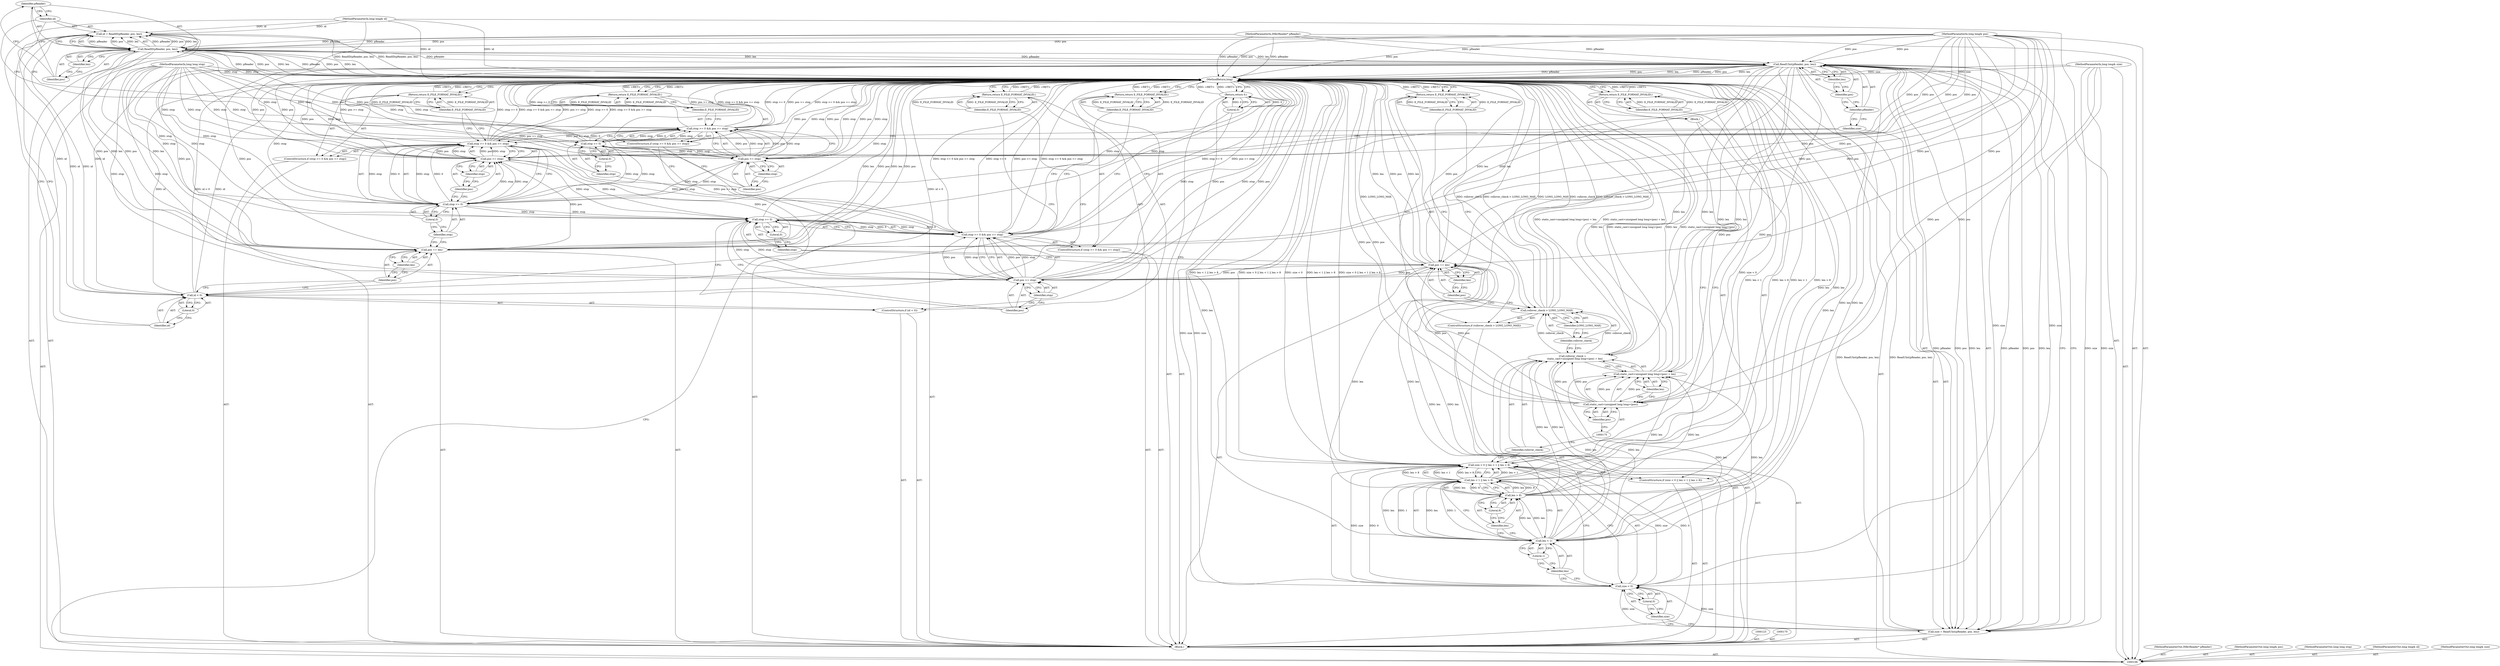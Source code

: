 digraph "0_Android_cc274e2abe8b2a6698a5c47d8aa4bb45f1f9538d_51" {
"1000127" [label="(Identifier,pReader)"];
"1000124" [label="(Call,id = ReadID(pReader, pos, len))"];
"1000125" [label="(Identifier,id)"];
"1000128" [label="(Identifier,pos)"];
"1000129" [label="(Identifier,len)"];
"1000126" [label="(Call,ReadID(pReader, pos, len))"];
"1000133" [label="(Literal,0)"];
"1000130" [label="(ControlStructure,if (id < 0))"];
"1000131" [label="(Call,id < 0)"];
"1000132" [label="(Identifier,id)"];
"1000135" [label="(Identifier,E_FILE_FORMAT_INVALID)"];
"1000134" [label="(Return,return E_FILE_FORMAT_INVALID;)"];
"1000138" [label="(Identifier,len)"];
"1000136" [label="(Call,pos += len)"];
"1000137" [label="(Identifier,pos)"];
"1000143" [label="(Literal,0)"];
"1000144" [label="(Call,pos >= stop)"];
"1000145" [label="(Identifier,pos)"];
"1000139" [label="(ControlStructure,if (stop >= 0 && pos >= stop))"];
"1000146" [label="(Identifier,stop)"];
"1000140" [label="(Call,stop >= 0 && pos >= stop)"];
"1000141" [label="(Call,stop >= 0)"];
"1000142" [label="(Identifier,stop)"];
"1000148" [label="(Identifier,E_FILE_FORMAT_INVALID)"];
"1000147" [label="(Return,return E_FILE_FORMAT_INVALID;)"];
"1000199" [label="(MethodReturn,long)"];
"1000107" [label="(MethodParameterIn,IMkvReader* pReader)"];
"1000266" [label="(MethodParameterOut,IMkvReader* pReader)"];
"1000108" [label="(MethodParameterIn,long long& pos)"];
"1000267" [label="(MethodParameterOut,long long& pos)"];
"1000151" [label="(Call,ReadUInt(pReader, pos, len))"];
"1000152" [label="(Identifier,pReader)"];
"1000153" [label="(Identifier,pos)"];
"1000149" [label="(Call,size = ReadUInt(pReader, pos, len))"];
"1000150" [label="(Identifier,size)"];
"1000154" [label="(Identifier,len)"];
"1000159" [label="(Literal,0)"];
"1000160" [label="(Call,len < 1 || len > 8)"];
"1000161" [label="(Call,len < 1)"];
"1000162" [label="(Identifier,len)"];
"1000155" [label="(ControlStructure,if (size < 0 || len < 1 || len > 8))"];
"1000163" [label="(Literal,1)"];
"1000164" [label="(Call,len > 8)"];
"1000165" [label="(Identifier,len)"];
"1000166" [label="(Literal,8)"];
"1000167" [label="(Block,)"];
"1000156" [label="(Call,size < 0 || len < 1 || len > 8)"];
"1000157" [label="(Call,size < 0)"];
"1000158" [label="(Identifier,size)"];
"1000169" [label="(Identifier,E_FILE_FORMAT_INVALID)"];
"1000168" [label="(Return,return E_FILE_FORMAT_INVALID;)"];
"1000171" [label="(Call,rollover_check =\n      static_cast<unsigned long long>(pos) + len)"];
"1000172" [label="(Identifier,rollover_check)"];
"1000109" [label="(MethodParameterIn,long long stop)"];
"1000268" [label="(MethodParameterOut,long long stop)"];
"1000110" [label="(MethodParameterIn,long long& id)"];
"1000269" [label="(MethodParameterOut,long long& id)"];
"1000176" [label="(Identifier,pos)"];
"1000177" [label="(Identifier,len)"];
"1000173" [label="(Call,static_cast<unsigned long long>(pos) + len)"];
"1000174" [label="(Call,static_cast<unsigned long long>(pos))"];
"1000178" [label="(ControlStructure,if (rollover_check > LONG_LONG_MAX))"];
"1000181" [label="(Identifier,LONG_LONG_MAX)"];
"1000179" [label="(Call,rollover_check > LONG_LONG_MAX)"];
"1000180" [label="(Identifier,rollover_check)"];
"1000183" [label="(Identifier,E_FILE_FORMAT_INVALID)"];
"1000182" [label="(Return,return E_FILE_FORMAT_INVALID;)"];
"1000186" [label="(Identifier,len)"];
"1000184" [label="(Call,pos += len)"];
"1000185" [label="(Identifier,pos)"];
"1000191" [label="(Literal,0)"];
"1000192" [label="(Call,pos >= stop)"];
"1000193" [label="(Identifier,pos)"];
"1000187" [label="(ControlStructure,if (stop >= 0 && pos >= stop))"];
"1000194" [label="(Identifier,stop)"];
"1000188" [label="(Call,stop >= 0 && pos >= stop)"];
"1000189" [label="(Call,stop >= 0)"];
"1000190" [label="(Identifier,stop)"];
"1000196" [label="(Identifier,E_FILE_FORMAT_INVALID)"];
"1000195" [label="(Return,return E_FILE_FORMAT_INVALID;)"];
"1000111" [label="(MethodParameterIn,long long& size)"];
"1000270" [label="(MethodParameterOut,long long& size)"];
"1000112" [label="(Block,)"];
"1000198" [label="(Literal,0)"];
"1000197" [label="(Return,return 0;)"];
"1000117" [label="(Literal,0)"];
"1000118" [label="(Call,pos >= stop)"];
"1000119" [label="(Identifier,pos)"];
"1000113" [label="(ControlStructure,if (stop >= 0 && pos >= stop))"];
"1000120" [label="(Identifier,stop)"];
"1000114" [label="(Call,stop >= 0 && pos >= stop)"];
"1000115" [label="(Call,stop >= 0)"];
"1000116" [label="(Identifier,stop)"];
"1000122" [label="(Identifier,E_FILE_FORMAT_INVALID)"];
"1000121" [label="(Return,return E_FILE_FORMAT_INVALID;)"];
"1000127" -> "1000126"  [label="AST: "];
"1000127" -> "1000125"  [label="CFG: "];
"1000128" -> "1000127"  [label="CFG: "];
"1000124" -> "1000112"  [label="AST: "];
"1000124" -> "1000126"  [label="CFG: "];
"1000125" -> "1000124"  [label="AST: "];
"1000126" -> "1000124"  [label="AST: "];
"1000132" -> "1000124"  [label="CFG: "];
"1000124" -> "1000199"  [label="DDG: ReadID(pReader, pos, len)"];
"1000126" -> "1000124"  [label="DDG: pReader"];
"1000126" -> "1000124"  [label="DDG: pos"];
"1000126" -> "1000124"  [label="DDG: len"];
"1000110" -> "1000124"  [label="DDG: id"];
"1000124" -> "1000131"  [label="DDG: id"];
"1000125" -> "1000124"  [label="AST: "];
"1000125" -> "1000114"  [label="CFG: "];
"1000127" -> "1000125"  [label="CFG: "];
"1000128" -> "1000126"  [label="AST: "];
"1000128" -> "1000127"  [label="CFG: "];
"1000129" -> "1000128"  [label="CFG: "];
"1000129" -> "1000126"  [label="AST: "];
"1000129" -> "1000128"  [label="CFG: "];
"1000126" -> "1000129"  [label="CFG: "];
"1000126" -> "1000124"  [label="AST: "];
"1000126" -> "1000129"  [label="CFG: "];
"1000127" -> "1000126"  [label="AST: "];
"1000128" -> "1000126"  [label="AST: "];
"1000129" -> "1000126"  [label="AST: "];
"1000124" -> "1000126"  [label="CFG: "];
"1000126" -> "1000199"  [label="DDG: len"];
"1000126" -> "1000199"  [label="DDG: pReader"];
"1000126" -> "1000199"  [label="DDG: pos"];
"1000126" -> "1000124"  [label="DDG: pReader"];
"1000126" -> "1000124"  [label="DDG: pos"];
"1000126" -> "1000124"  [label="DDG: len"];
"1000107" -> "1000126"  [label="DDG: pReader"];
"1000118" -> "1000126"  [label="DDG: pos"];
"1000108" -> "1000126"  [label="DDG: pos"];
"1000126" -> "1000136"  [label="DDG: len"];
"1000126" -> "1000136"  [label="DDG: pos"];
"1000126" -> "1000151"  [label="DDG: pReader"];
"1000126" -> "1000151"  [label="DDG: len"];
"1000133" -> "1000131"  [label="AST: "];
"1000133" -> "1000132"  [label="CFG: "];
"1000131" -> "1000133"  [label="CFG: "];
"1000130" -> "1000112"  [label="AST: "];
"1000131" -> "1000130"  [label="AST: "];
"1000134" -> "1000130"  [label="AST: "];
"1000131" -> "1000130"  [label="AST: "];
"1000131" -> "1000133"  [label="CFG: "];
"1000132" -> "1000131"  [label="AST: "];
"1000133" -> "1000131"  [label="AST: "];
"1000135" -> "1000131"  [label="CFG: "];
"1000137" -> "1000131"  [label="CFG: "];
"1000131" -> "1000199"  [label="DDG: id"];
"1000131" -> "1000199"  [label="DDG: id < 0"];
"1000124" -> "1000131"  [label="DDG: id"];
"1000110" -> "1000131"  [label="DDG: id"];
"1000132" -> "1000131"  [label="AST: "];
"1000132" -> "1000124"  [label="CFG: "];
"1000133" -> "1000132"  [label="CFG: "];
"1000135" -> "1000134"  [label="AST: "];
"1000135" -> "1000131"  [label="CFG: "];
"1000134" -> "1000135"  [label="CFG: "];
"1000135" -> "1000134"  [label="DDG: E_FILE_FORMAT_INVALID"];
"1000134" -> "1000130"  [label="AST: "];
"1000134" -> "1000135"  [label="CFG: "];
"1000135" -> "1000134"  [label="AST: "];
"1000199" -> "1000134"  [label="CFG: "];
"1000134" -> "1000199"  [label="DDG: <RET>"];
"1000135" -> "1000134"  [label="DDG: E_FILE_FORMAT_INVALID"];
"1000138" -> "1000136"  [label="AST: "];
"1000138" -> "1000137"  [label="CFG: "];
"1000136" -> "1000138"  [label="CFG: "];
"1000136" -> "1000112"  [label="AST: "];
"1000136" -> "1000138"  [label="CFG: "];
"1000137" -> "1000136"  [label="AST: "];
"1000138" -> "1000136"  [label="AST: "];
"1000142" -> "1000136"  [label="CFG: "];
"1000136" -> "1000199"  [label="DDG: len"];
"1000136" -> "1000199"  [label="DDG: pos"];
"1000126" -> "1000136"  [label="DDG: len"];
"1000126" -> "1000136"  [label="DDG: pos"];
"1000108" -> "1000136"  [label="DDG: pos"];
"1000136" -> "1000144"  [label="DDG: pos"];
"1000136" -> "1000151"  [label="DDG: pos"];
"1000137" -> "1000136"  [label="AST: "];
"1000137" -> "1000131"  [label="CFG: "];
"1000138" -> "1000137"  [label="CFG: "];
"1000143" -> "1000141"  [label="AST: "];
"1000143" -> "1000142"  [label="CFG: "];
"1000141" -> "1000143"  [label="CFG: "];
"1000144" -> "1000140"  [label="AST: "];
"1000144" -> "1000146"  [label="CFG: "];
"1000145" -> "1000144"  [label="AST: "];
"1000146" -> "1000144"  [label="AST: "];
"1000140" -> "1000144"  [label="CFG: "];
"1000144" -> "1000199"  [label="DDG: pos"];
"1000144" -> "1000199"  [label="DDG: stop"];
"1000144" -> "1000140"  [label="DDG: pos"];
"1000144" -> "1000140"  [label="DDG: stop"];
"1000136" -> "1000144"  [label="DDG: pos"];
"1000108" -> "1000144"  [label="DDG: pos"];
"1000141" -> "1000144"  [label="DDG: stop"];
"1000109" -> "1000144"  [label="DDG: stop"];
"1000144" -> "1000151"  [label="DDG: pos"];
"1000144" -> "1000189"  [label="DDG: stop"];
"1000145" -> "1000144"  [label="AST: "];
"1000145" -> "1000141"  [label="CFG: "];
"1000146" -> "1000145"  [label="CFG: "];
"1000139" -> "1000112"  [label="AST: "];
"1000140" -> "1000139"  [label="AST: "];
"1000147" -> "1000139"  [label="AST: "];
"1000146" -> "1000144"  [label="AST: "];
"1000146" -> "1000145"  [label="CFG: "];
"1000144" -> "1000146"  [label="CFG: "];
"1000140" -> "1000139"  [label="AST: "];
"1000140" -> "1000141"  [label="CFG: "];
"1000140" -> "1000144"  [label="CFG: "];
"1000141" -> "1000140"  [label="AST: "];
"1000144" -> "1000140"  [label="AST: "];
"1000148" -> "1000140"  [label="CFG: "];
"1000150" -> "1000140"  [label="CFG: "];
"1000140" -> "1000199"  [label="DDG: stop >= 0"];
"1000140" -> "1000199"  [label="DDG: stop >= 0 && pos >= stop"];
"1000140" -> "1000199"  [label="DDG: pos >= stop"];
"1000141" -> "1000140"  [label="DDG: stop"];
"1000141" -> "1000140"  [label="DDG: 0"];
"1000144" -> "1000140"  [label="DDG: pos"];
"1000144" -> "1000140"  [label="DDG: stop"];
"1000114" -> "1000140"  [label="DDG: pos >= stop"];
"1000140" -> "1000188"  [label="DDG: pos >= stop"];
"1000141" -> "1000140"  [label="AST: "];
"1000141" -> "1000143"  [label="CFG: "];
"1000142" -> "1000141"  [label="AST: "];
"1000143" -> "1000141"  [label="AST: "];
"1000145" -> "1000141"  [label="CFG: "];
"1000140" -> "1000141"  [label="CFG: "];
"1000141" -> "1000199"  [label="DDG: stop"];
"1000141" -> "1000140"  [label="DDG: stop"];
"1000141" -> "1000140"  [label="DDG: 0"];
"1000118" -> "1000141"  [label="DDG: stop"];
"1000115" -> "1000141"  [label="DDG: stop"];
"1000109" -> "1000141"  [label="DDG: stop"];
"1000141" -> "1000144"  [label="DDG: stop"];
"1000141" -> "1000189"  [label="DDG: stop"];
"1000142" -> "1000141"  [label="AST: "];
"1000142" -> "1000136"  [label="CFG: "];
"1000143" -> "1000142"  [label="CFG: "];
"1000148" -> "1000147"  [label="AST: "];
"1000148" -> "1000140"  [label="CFG: "];
"1000147" -> "1000148"  [label="CFG: "];
"1000148" -> "1000147"  [label="DDG: E_FILE_FORMAT_INVALID"];
"1000147" -> "1000139"  [label="AST: "];
"1000147" -> "1000148"  [label="CFG: "];
"1000148" -> "1000147"  [label="AST: "];
"1000199" -> "1000147"  [label="CFG: "];
"1000147" -> "1000199"  [label="DDG: <RET>"];
"1000148" -> "1000147"  [label="DDG: E_FILE_FORMAT_INVALID"];
"1000199" -> "1000106"  [label="AST: "];
"1000199" -> "1000121"  [label="CFG: "];
"1000199" -> "1000134"  [label="CFG: "];
"1000199" -> "1000147"  [label="CFG: "];
"1000199" -> "1000168"  [label="CFG: "];
"1000199" -> "1000182"  [label="CFG: "];
"1000199" -> "1000195"  [label="CFG: "];
"1000199" -> "1000197"  [label="CFG: "];
"1000168" -> "1000199"  [label="DDG: <RET>"];
"1000147" -> "1000199"  [label="DDG: <RET>"];
"1000197" -> "1000199"  [label="DDG: <RET>"];
"1000121" -> "1000199"  [label="DDG: <RET>"];
"1000195" -> "1000199"  [label="DDG: <RET>"];
"1000182" -> "1000199"  [label="DDG: <RET>"];
"1000188" -> "1000199"  [label="DDG: stop >= 0 && pos >= stop"];
"1000188" -> "1000199"  [label="DDG: stop >= 0"];
"1000188" -> "1000199"  [label="DDG: pos >= stop"];
"1000141" -> "1000199"  [label="DDG: stop"];
"1000192" -> "1000199"  [label="DDG: stop"];
"1000192" -> "1000199"  [label="DDG: pos"];
"1000108" -> "1000199"  [label="DDG: pos"];
"1000184" -> "1000199"  [label="DDG: pos"];
"1000184" -> "1000199"  [label="DDG: len"];
"1000189" -> "1000199"  [label="DDG: stop"];
"1000156" -> "1000199"  [label="DDG: size < 0"];
"1000156" -> "1000199"  [label="DDG: len < 1 || len > 8"];
"1000156" -> "1000199"  [label="DDG: size < 0 || len < 1 || len > 8"];
"1000179" -> "1000199"  [label="DDG: rollover_check > LONG_LONG_MAX"];
"1000179" -> "1000199"  [label="DDG: LONG_LONG_MAX"];
"1000179" -> "1000199"  [label="DDG: rollover_check"];
"1000114" -> "1000199"  [label="DDG: pos >= stop"];
"1000114" -> "1000199"  [label="DDG: stop >= 0 && pos >= stop"];
"1000114" -> "1000199"  [label="DDG: stop >= 0"];
"1000151" -> "1000199"  [label="DDG: len"];
"1000151" -> "1000199"  [label="DDG: pReader"];
"1000151" -> "1000199"  [label="DDG: pos"];
"1000173" -> "1000199"  [label="DDG: len"];
"1000173" -> "1000199"  [label="DDG: static_cast<unsigned long long>(pos)"];
"1000118" -> "1000199"  [label="DDG: pos"];
"1000118" -> "1000199"  [label="DDG: stop"];
"1000160" -> "1000199"  [label="DDG: len > 8"];
"1000160" -> "1000199"  [label="DDG: len < 1"];
"1000124" -> "1000199"  [label="DDG: ReadID(pReader, pos, len)"];
"1000107" -> "1000199"  [label="DDG: pReader"];
"1000149" -> "1000199"  [label="DDG: ReadUInt(pReader, pos, len)"];
"1000131" -> "1000199"  [label="DDG: id"];
"1000131" -> "1000199"  [label="DDG: id < 0"];
"1000140" -> "1000199"  [label="DDG: stop >= 0"];
"1000140" -> "1000199"  [label="DDG: stop >= 0 && pos >= stop"];
"1000140" -> "1000199"  [label="DDG: pos >= stop"];
"1000126" -> "1000199"  [label="DDG: len"];
"1000126" -> "1000199"  [label="DDG: pReader"];
"1000126" -> "1000199"  [label="DDG: pos"];
"1000157" -> "1000199"  [label="DDG: size"];
"1000174" -> "1000199"  [label="DDG: pos"];
"1000110" -> "1000199"  [label="DDG: id"];
"1000171" -> "1000199"  [label="DDG: static_cast<unsigned long long>(pos) + len"];
"1000144" -> "1000199"  [label="DDG: pos"];
"1000144" -> "1000199"  [label="DDG: stop"];
"1000136" -> "1000199"  [label="DDG: len"];
"1000136" -> "1000199"  [label="DDG: pos"];
"1000161" -> "1000199"  [label="DDG: len"];
"1000115" -> "1000199"  [label="DDG: stop"];
"1000111" -> "1000199"  [label="DDG: size"];
"1000109" -> "1000199"  [label="DDG: stop"];
"1000164" -> "1000199"  [label="DDG: len"];
"1000134" -> "1000199"  [label="DDG: <RET>"];
"1000107" -> "1000106"  [label="AST: "];
"1000107" -> "1000199"  [label="DDG: pReader"];
"1000107" -> "1000126"  [label="DDG: pReader"];
"1000107" -> "1000151"  [label="DDG: pReader"];
"1000266" -> "1000106"  [label="AST: "];
"1000108" -> "1000106"  [label="AST: "];
"1000108" -> "1000199"  [label="DDG: pos"];
"1000108" -> "1000118"  [label="DDG: pos"];
"1000108" -> "1000126"  [label="DDG: pos"];
"1000108" -> "1000136"  [label="DDG: pos"];
"1000108" -> "1000144"  [label="DDG: pos"];
"1000108" -> "1000151"  [label="DDG: pos"];
"1000108" -> "1000174"  [label="DDG: pos"];
"1000108" -> "1000184"  [label="DDG: pos"];
"1000108" -> "1000192"  [label="DDG: pos"];
"1000267" -> "1000106"  [label="AST: "];
"1000151" -> "1000149"  [label="AST: "];
"1000151" -> "1000154"  [label="CFG: "];
"1000152" -> "1000151"  [label="AST: "];
"1000153" -> "1000151"  [label="AST: "];
"1000154" -> "1000151"  [label="AST: "];
"1000149" -> "1000151"  [label="CFG: "];
"1000151" -> "1000199"  [label="DDG: len"];
"1000151" -> "1000199"  [label="DDG: pReader"];
"1000151" -> "1000199"  [label="DDG: pos"];
"1000151" -> "1000149"  [label="DDG: pReader"];
"1000151" -> "1000149"  [label="DDG: pos"];
"1000151" -> "1000149"  [label="DDG: len"];
"1000126" -> "1000151"  [label="DDG: pReader"];
"1000126" -> "1000151"  [label="DDG: len"];
"1000107" -> "1000151"  [label="DDG: pReader"];
"1000144" -> "1000151"  [label="DDG: pos"];
"1000136" -> "1000151"  [label="DDG: pos"];
"1000108" -> "1000151"  [label="DDG: pos"];
"1000151" -> "1000161"  [label="DDG: len"];
"1000151" -> "1000171"  [label="DDG: len"];
"1000151" -> "1000174"  [label="DDG: pos"];
"1000151" -> "1000173"  [label="DDG: len"];
"1000151" -> "1000184"  [label="DDG: len"];
"1000152" -> "1000151"  [label="AST: "];
"1000152" -> "1000150"  [label="CFG: "];
"1000153" -> "1000152"  [label="CFG: "];
"1000153" -> "1000151"  [label="AST: "];
"1000153" -> "1000152"  [label="CFG: "];
"1000154" -> "1000153"  [label="CFG: "];
"1000149" -> "1000112"  [label="AST: "];
"1000149" -> "1000151"  [label="CFG: "];
"1000150" -> "1000149"  [label="AST: "];
"1000151" -> "1000149"  [label="AST: "];
"1000158" -> "1000149"  [label="CFG: "];
"1000149" -> "1000199"  [label="DDG: ReadUInt(pReader, pos, len)"];
"1000151" -> "1000149"  [label="DDG: pReader"];
"1000151" -> "1000149"  [label="DDG: pos"];
"1000151" -> "1000149"  [label="DDG: len"];
"1000111" -> "1000149"  [label="DDG: size"];
"1000149" -> "1000157"  [label="DDG: size"];
"1000150" -> "1000149"  [label="AST: "];
"1000150" -> "1000140"  [label="CFG: "];
"1000152" -> "1000150"  [label="CFG: "];
"1000154" -> "1000151"  [label="AST: "];
"1000154" -> "1000153"  [label="CFG: "];
"1000151" -> "1000154"  [label="CFG: "];
"1000159" -> "1000157"  [label="AST: "];
"1000159" -> "1000158"  [label="CFG: "];
"1000157" -> "1000159"  [label="CFG: "];
"1000160" -> "1000156"  [label="AST: "];
"1000160" -> "1000161"  [label="CFG: "];
"1000160" -> "1000164"  [label="CFG: "];
"1000161" -> "1000160"  [label="AST: "];
"1000164" -> "1000160"  [label="AST: "];
"1000156" -> "1000160"  [label="CFG: "];
"1000160" -> "1000199"  [label="DDG: len > 8"];
"1000160" -> "1000199"  [label="DDG: len < 1"];
"1000160" -> "1000156"  [label="DDG: len < 1"];
"1000160" -> "1000156"  [label="DDG: len > 8"];
"1000161" -> "1000160"  [label="DDG: len"];
"1000161" -> "1000160"  [label="DDG: 1"];
"1000164" -> "1000160"  [label="DDG: len"];
"1000164" -> "1000160"  [label="DDG: 8"];
"1000161" -> "1000160"  [label="AST: "];
"1000161" -> "1000163"  [label="CFG: "];
"1000162" -> "1000161"  [label="AST: "];
"1000163" -> "1000161"  [label="AST: "];
"1000165" -> "1000161"  [label="CFG: "];
"1000160" -> "1000161"  [label="CFG: "];
"1000161" -> "1000199"  [label="DDG: len"];
"1000161" -> "1000160"  [label="DDG: len"];
"1000161" -> "1000160"  [label="DDG: 1"];
"1000151" -> "1000161"  [label="DDG: len"];
"1000161" -> "1000164"  [label="DDG: len"];
"1000161" -> "1000171"  [label="DDG: len"];
"1000161" -> "1000173"  [label="DDG: len"];
"1000161" -> "1000184"  [label="DDG: len"];
"1000162" -> "1000161"  [label="AST: "];
"1000162" -> "1000157"  [label="CFG: "];
"1000163" -> "1000162"  [label="CFG: "];
"1000155" -> "1000112"  [label="AST: "];
"1000156" -> "1000155"  [label="AST: "];
"1000167" -> "1000155"  [label="AST: "];
"1000163" -> "1000161"  [label="AST: "];
"1000163" -> "1000162"  [label="CFG: "];
"1000161" -> "1000163"  [label="CFG: "];
"1000164" -> "1000160"  [label="AST: "];
"1000164" -> "1000166"  [label="CFG: "];
"1000165" -> "1000164"  [label="AST: "];
"1000166" -> "1000164"  [label="AST: "];
"1000160" -> "1000164"  [label="CFG: "];
"1000164" -> "1000199"  [label="DDG: len"];
"1000164" -> "1000160"  [label="DDG: len"];
"1000164" -> "1000160"  [label="DDG: 8"];
"1000161" -> "1000164"  [label="DDG: len"];
"1000164" -> "1000171"  [label="DDG: len"];
"1000164" -> "1000173"  [label="DDG: len"];
"1000164" -> "1000184"  [label="DDG: len"];
"1000165" -> "1000164"  [label="AST: "];
"1000165" -> "1000161"  [label="CFG: "];
"1000166" -> "1000165"  [label="CFG: "];
"1000166" -> "1000164"  [label="AST: "];
"1000166" -> "1000165"  [label="CFG: "];
"1000164" -> "1000166"  [label="CFG: "];
"1000167" -> "1000155"  [label="AST: "];
"1000168" -> "1000167"  [label="AST: "];
"1000156" -> "1000155"  [label="AST: "];
"1000156" -> "1000157"  [label="CFG: "];
"1000156" -> "1000160"  [label="CFG: "];
"1000157" -> "1000156"  [label="AST: "];
"1000160" -> "1000156"  [label="AST: "];
"1000169" -> "1000156"  [label="CFG: "];
"1000172" -> "1000156"  [label="CFG: "];
"1000156" -> "1000199"  [label="DDG: size < 0"];
"1000156" -> "1000199"  [label="DDG: len < 1 || len > 8"];
"1000156" -> "1000199"  [label="DDG: size < 0 || len < 1 || len > 8"];
"1000157" -> "1000156"  [label="DDG: size"];
"1000157" -> "1000156"  [label="DDG: 0"];
"1000160" -> "1000156"  [label="DDG: len < 1"];
"1000160" -> "1000156"  [label="DDG: len > 8"];
"1000157" -> "1000156"  [label="AST: "];
"1000157" -> "1000159"  [label="CFG: "];
"1000158" -> "1000157"  [label="AST: "];
"1000159" -> "1000157"  [label="AST: "];
"1000162" -> "1000157"  [label="CFG: "];
"1000156" -> "1000157"  [label="CFG: "];
"1000157" -> "1000199"  [label="DDG: size"];
"1000157" -> "1000156"  [label="DDG: size"];
"1000157" -> "1000156"  [label="DDG: 0"];
"1000149" -> "1000157"  [label="DDG: size"];
"1000111" -> "1000157"  [label="DDG: size"];
"1000158" -> "1000157"  [label="AST: "];
"1000158" -> "1000149"  [label="CFG: "];
"1000159" -> "1000158"  [label="CFG: "];
"1000169" -> "1000168"  [label="AST: "];
"1000169" -> "1000156"  [label="CFG: "];
"1000168" -> "1000169"  [label="CFG: "];
"1000169" -> "1000168"  [label="DDG: E_FILE_FORMAT_INVALID"];
"1000168" -> "1000167"  [label="AST: "];
"1000168" -> "1000169"  [label="CFG: "];
"1000169" -> "1000168"  [label="AST: "];
"1000199" -> "1000168"  [label="CFG: "];
"1000168" -> "1000199"  [label="DDG: <RET>"];
"1000169" -> "1000168"  [label="DDG: E_FILE_FORMAT_INVALID"];
"1000171" -> "1000112"  [label="AST: "];
"1000171" -> "1000173"  [label="CFG: "];
"1000172" -> "1000171"  [label="AST: "];
"1000173" -> "1000171"  [label="AST: "];
"1000180" -> "1000171"  [label="CFG: "];
"1000171" -> "1000199"  [label="DDG: static_cast<unsigned long long>(pos) + len"];
"1000174" -> "1000171"  [label="DDG: pos"];
"1000151" -> "1000171"  [label="DDG: len"];
"1000161" -> "1000171"  [label="DDG: len"];
"1000164" -> "1000171"  [label="DDG: len"];
"1000171" -> "1000179"  [label="DDG: rollover_check"];
"1000172" -> "1000171"  [label="AST: "];
"1000172" -> "1000156"  [label="CFG: "];
"1000175" -> "1000172"  [label="CFG: "];
"1000109" -> "1000106"  [label="AST: "];
"1000109" -> "1000199"  [label="DDG: stop"];
"1000109" -> "1000115"  [label="DDG: stop"];
"1000109" -> "1000118"  [label="DDG: stop"];
"1000109" -> "1000141"  [label="DDG: stop"];
"1000109" -> "1000144"  [label="DDG: stop"];
"1000109" -> "1000189"  [label="DDG: stop"];
"1000109" -> "1000192"  [label="DDG: stop"];
"1000268" -> "1000106"  [label="AST: "];
"1000110" -> "1000106"  [label="AST: "];
"1000110" -> "1000199"  [label="DDG: id"];
"1000110" -> "1000124"  [label="DDG: id"];
"1000110" -> "1000131"  [label="DDG: id"];
"1000269" -> "1000106"  [label="AST: "];
"1000176" -> "1000174"  [label="AST: "];
"1000176" -> "1000175"  [label="CFG: "];
"1000174" -> "1000176"  [label="CFG: "];
"1000177" -> "1000173"  [label="AST: "];
"1000177" -> "1000174"  [label="CFG: "];
"1000173" -> "1000177"  [label="CFG: "];
"1000173" -> "1000171"  [label="AST: "];
"1000173" -> "1000177"  [label="CFG: "];
"1000174" -> "1000173"  [label="AST: "];
"1000177" -> "1000173"  [label="AST: "];
"1000171" -> "1000173"  [label="CFG: "];
"1000173" -> "1000199"  [label="DDG: len"];
"1000173" -> "1000199"  [label="DDG: static_cast<unsigned long long>(pos)"];
"1000174" -> "1000173"  [label="DDG: pos"];
"1000151" -> "1000173"  [label="DDG: len"];
"1000161" -> "1000173"  [label="DDG: len"];
"1000164" -> "1000173"  [label="DDG: len"];
"1000174" -> "1000173"  [label="AST: "];
"1000174" -> "1000176"  [label="CFG: "];
"1000175" -> "1000174"  [label="AST: "];
"1000176" -> "1000174"  [label="AST: "];
"1000177" -> "1000174"  [label="CFG: "];
"1000174" -> "1000199"  [label="DDG: pos"];
"1000174" -> "1000171"  [label="DDG: pos"];
"1000174" -> "1000173"  [label="DDG: pos"];
"1000151" -> "1000174"  [label="DDG: pos"];
"1000108" -> "1000174"  [label="DDG: pos"];
"1000174" -> "1000184"  [label="DDG: pos"];
"1000178" -> "1000112"  [label="AST: "];
"1000179" -> "1000178"  [label="AST: "];
"1000182" -> "1000178"  [label="AST: "];
"1000181" -> "1000179"  [label="AST: "];
"1000181" -> "1000180"  [label="CFG: "];
"1000179" -> "1000181"  [label="CFG: "];
"1000179" -> "1000178"  [label="AST: "];
"1000179" -> "1000181"  [label="CFG: "];
"1000180" -> "1000179"  [label="AST: "];
"1000181" -> "1000179"  [label="AST: "];
"1000183" -> "1000179"  [label="CFG: "];
"1000185" -> "1000179"  [label="CFG: "];
"1000179" -> "1000199"  [label="DDG: rollover_check > LONG_LONG_MAX"];
"1000179" -> "1000199"  [label="DDG: LONG_LONG_MAX"];
"1000179" -> "1000199"  [label="DDG: rollover_check"];
"1000171" -> "1000179"  [label="DDG: rollover_check"];
"1000180" -> "1000179"  [label="AST: "];
"1000180" -> "1000171"  [label="CFG: "];
"1000181" -> "1000180"  [label="CFG: "];
"1000183" -> "1000182"  [label="AST: "];
"1000183" -> "1000179"  [label="CFG: "];
"1000182" -> "1000183"  [label="CFG: "];
"1000183" -> "1000182"  [label="DDG: E_FILE_FORMAT_INVALID"];
"1000182" -> "1000178"  [label="AST: "];
"1000182" -> "1000183"  [label="CFG: "];
"1000183" -> "1000182"  [label="AST: "];
"1000199" -> "1000182"  [label="CFG: "];
"1000182" -> "1000199"  [label="DDG: <RET>"];
"1000183" -> "1000182"  [label="DDG: E_FILE_FORMAT_INVALID"];
"1000186" -> "1000184"  [label="AST: "];
"1000186" -> "1000185"  [label="CFG: "];
"1000184" -> "1000186"  [label="CFG: "];
"1000184" -> "1000112"  [label="AST: "];
"1000184" -> "1000186"  [label="CFG: "];
"1000185" -> "1000184"  [label="AST: "];
"1000186" -> "1000184"  [label="AST: "];
"1000190" -> "1000184"  [label="CFG: "];
"1000184" -> "1000199"  [label="DDG: pos"];
"1000184" -> "1000199"  [label="DDG: len"];
"1000151" -> "1000184"  [label="DDG: len"];
"1000161" -> "1000184"  [label="DDG: len"];
"1000164" -> "1000184"  [label="DDG: len"];
"1000174" -> "1000184"  [label="DDG: pos"];
"1000108" -> "1000184"  [label="DDG: pos"];
"1000184" -> "1000192"  [label="DDG: pos"];
"1000185" -> "1000184"  [label="AST: "];
"1000185" -> "1000179"  [label="CFG: "];
"1000186" -> "1000185"  [label="CFG: "];
"1000191" -> "1000189"  [label="AST: "];
"1000191" -> "1000190"  [label="CFG: "];
"1000189" -> "1000191"  [label="CFG: "];
"1000192" -> "1000188"  [label="AST: "];
"1000192" -> "1000194"  [label="CFG: "];
"1000193" -> "1000192"  [label="AST: "];
"1000194" -> "1000192"  [label="AST: "];
"1000188" -> "1000192"  [label="CFG: "];
"1000192" -> "1000199"  [label="DDG: stop"];
"1000192" -> "1000199"  [label="DDG: pos"];
"1000192" -> "1000188"  [label="DDG: pos"];
"1000192" -> "1000188"  [label="DDG: stop"];
"1000184" -> "1000192"  [label="DDG: pos"];
"1000108" -> "1000192"  [label="DDG: pos"];
"1000189" -> "1000192"  [label="DDG: stop"];
"1000109" -> "1000192"  [label="DDG: stop"];
"1000193" -> "1000192"  [label="AST: "];
"1000193" -> "1000189"  [label="CFG: "];
"1000194" -> "1000193"  [label="CFG: "];
"1000187" -> "1000112"  [label="AST: "];
"1000188" -> "1000187"  [label="AST: "];
"1000195" -> "1000187"  [label="AST: "];
"1000194" -> "1000192"  [label="AST: "];
"1000194" -> "1000193"  [label="CFG: "];
"1000192" -> "1000194"  [label="CFG: "];
"1000188" -> "1000187"  [label="AST: "];
"1000188" -> "1000189"  [label="CFG: "];
"1000188" -> "1000192"  [label="CFG: "];
"1000189" -> "1000188"  [label="AST: "];
"1000192" -> "1000188"  [label="AST: "];
"1000196" -> "1000188"  [label="CFG: "];
"1000198" -> "1000188"  [label="CFG: "];
"1000188" -> "1000199"  [label="DDG: stop >= 0 && pos >= stop"];
"1000188" -> "1000199"  [label="DDG: stop >= 0"];
"1000188" -> "1000199"  [label="DDG: pos >= stop"];
"1000189" -> "1000188"  [label="DDG: stop"];
"1000189" -> "1000188"  [label="DDG: 0"];
"1000140" -> "1000188"  [label="DDG: pos >= stop"];
"1000192" -> "1000188"  [label="DDG: pos"];
"1000192" -> "1000188"  [label="DDG: stop"];
"1000189" -> "1000188"  [label="AST: "];
"1000189" -> "1000191"  [label="CFG: "];
"1000190" -> "1000189"  [label="AST: "];
"1000191" -> "1000189"  [label="AST: "];
"1000193" -> "1000189"  [label="CFG: "];
"1000188" -> "1000189"  [label="CFG: "];
"1000189" -> "1000199"  [label="DDG: stop"];
"1000189" -> "1000188"  [label="DDG: stop"];
"1000189" -> "1000188"  [label="DDG: 0"];
"1000141" -> "1000189"  [label="DDG: stop"];
"1000144" -> "1000189"  [label="DDG: stop"];
"1000109" -> "1000189"  [label="DDG: stop"];
"1000189" -> "1000192"  [label="DDG: stop"];
"1000190" -> "1000189"  [label="AST: "];
"1000190" -> "1000184"  [label="CFG: "];
"1000191" -> "1000190"  [label="CFG: "];
"1000196" -> "1000195"  [label="AST: "];
"1000196" -> "1000188"  [label="CFG: "];
"1000195" -> "1000196"  [label="CFG: "];
"1000196" -> "1000195"  [label="DDG: E_FILE_FORMAT_INVALID"];
"1000195" -> "1000187"  [label="AST: "];
"1000195" -> "1000196"  [label="CFG: "];
"1000196" -> "1000195"  [label="AST: "];
"1000199" -> "1000195"  [label="CFG: "];
"1000195" -> "1000199"  [label="DDG: <RET>"];
"1000196" -> "1000195"  [label="DDG: E_FILE_FORMAT_INVALID"];
"1000111" -> "1000106"  [label="AST: "];
"1000111" -> "1000199"  [label="DDG: size"];
"1000111" -> "1000149"  [label="DDG: size"];
"1000111" -> "1000157"  [label="DDG: size"];
"1000270" -> "1000106"  [label="AST: "];
"1000112" -> "1000106"  [label="AST: "];
"1000113" -> "1000112"  [label="AST: "];
"1000123" -> "1000112"  [label="AST: "];
"1000124" -> "1000112"  [label="AST: "];
"1000130" -> "1000112"  [label="AST: "];
"1000136" -> "1000112"  [label="AST: "];
"1000139" -> "1000112"  [label="AST: "];
"1000149" -> "1000112"  [label="AST: "];
"1000155" -> "1000112"  [label="AST: "];
"1000170" -> "1000112"  [label="AST: "];
"1000171" -> "1000112"  [label="AST: "];
"1000178" -> "1000112"  [label="AST: "];
"1000184" -> "1000112"  [label="AST: "];
"1000187" -> "1000112"  [label="AST: "];
"1000197" -> "1000112"  [label="AST: "];
"1000198" -> "1000197"  [label="AST: "];
"1000198" -> "1000188"  [label="CFG: "];
"1000197" -> "1000198"  [label="CFG: "];
"1000198" -> "1000197"  [label="DDG: 0"];
"1000197" -> "1000112"  [label="AST: "];
"1000197" -> "1000198"  [label="CFG: "];
"1000198" -> "1000197"  [label="AST: "];
"1000199" -> "1000197"  [label="CFG: "];
"1000197" -> "1000199"  [label="DDG: <RET>"];
"1000198" -> "1000197"  [label="DDG: 0"];
"1000117" -> "1000115"  [label="AST: "];
"1000117" -> "1000116"  [label="CFG: "];
"1000115" -> "1000117"  [label="CFG: "];
"1000118" -> "1000114"  [label="AST: "];
"1000118" -> "1000120"  [label="CFG: "];
"1000119" -> "1000118"  [label="AST: "];
"1000120" -> "1000118"  [label="AST: "];
"1000114" -> "1000118"  [label="CFG: "];
"1000118" -> "1000199"  [label="DDG: pos"];
"1000118" -> "1000199"  [label="DDG: stop"];
"1000118" -> "1000114"  [label="DDG: pos"];
"1000118" -> "1000114"  [label="DDG: stop"];
"1000108" -> "1000118"  [label="DDG: pos"];
"1000115" -> "1000118"  [label="DDG: stop"];
"1000109" -> "1000118"  [label="DDG: stop"];
"1000118" -> "1000126"  [label="DDG: pos"];
"1000118" -> "1000141"  [label="DDG: stop"];
"1000119" -> "1000118"  [label="AST: "];
"1000119" -> "1000115"  [label="CFG: "];
"1000120" -> "1000119"  [label="CFG: "];
"1000113" -> "1000112"  [label="AST: "];
"1000114" -> "1000113"  [label="AST: "];
"1000121" -> "1000113"  [label="AST: "];
"1000120" -> "1000118"  [label="AST: "];
"1000120" -> "1000119"  [label="CFG: "];
"1000118" -> "1000120"  [label="CFG: "];
"1000114" -> "1000113"  [label="AST: "];
"1000114" -> "1000115"  [label="CFG: "];
"1000114" -> "1000118"  [label="CFG: "];
"1000115" -> "1000114"  [label="AST: "];
"1000118" -> "1000114"  [label="AST: "];
"1000122" -> "1000114"  [label="CFG: "];
"1000125" -> "1000114"  [label="CFG: "];
"1000114" -> "1000199"  [label="DDG: pos >= stop"];
"1000114" -> "1000199"  [label="DDG: stop >= 0 && pos >= stop"];
"1000114" -> "1000199"  [label="DDG: stop >= 0"];
"1000115" -> "1000114"  [label="DDG: stop"];
"1000115" -> "1000114"  [label="DDG: 0"];
"1000118" -> "1000114"  [label="DDG: pos"];
"1000118" -> "1000114"  [label="DDG: stop"];
"1000114" -> "1000140"  [label="DDG: pos >= stop"];
"1000115" -> "1000114"  [label="AST: "];
"1000115" -> "1000117"  [label="CFG: "];
"1000116" -> "1000115"  [label="AST: "];
"1000117" -> "1000115"  [label="AST: "];
"1000119" -> "1000115"  [label="CFG: "];
"1000114" -> "1000115"  [label="CFG: "];
"1000115" -> "1000199"  [label="DDG: stop"];
"1000115" -> "1000114"  [label="DDG: stop"];
"1000115" -> "1000114"  [label="DDG: 0"];
"1000109" -> "1000115"  [label="DDG: stop"];
"1000115" -> "1000118"  [label="DDG: stop"];
"1000115" -> "1000141"  [label="DDG: stop"];
"1000116" -> "1000115"  [label="AST: "];
"1000116" -> "1000106"  [label="CFG: "];
"1000117" -> "1000116"  [label="CFG: "];
"1000122" -> "1000121"  [label="AST: "];
"1000122" -> "1000114"  [label="CFG: "];
"1000121" -> "1000122"  [label="CFG: "];
"1000122" -> "1000121"  [label="DDG: E_FILE_FORMAT_INVALID"];
"1000121" -> "1000113"  [label="AST: "];
"1000121" -> "1000122"  [label="CFG: "];
"1000122" -> "1000121"  [label="AST: "];
"1000199" -> "1000121"  [label="CFG: "];
"1000121" -> "1000199"  [label="DDG: <RET>"];
"1000122" -> "1000121"  [label="DDG: E_FILE_FORMAT_INVALID"];
}
